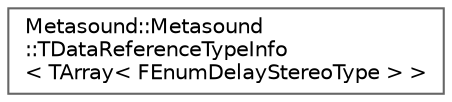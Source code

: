 digraph "Graphical Class Hierarchy"
{
 // INTERACTIVE_SVG=YES
 // LATEX_PDF_SIZE
  bgcolor="transparent";
  edge [fontname=Helvetica,fontsize=10,labelfontname=Helvetica,labelfontsize=10];
  node [fontname=Helvetica,fontsize=10,shape=box,height=0.2,width=0.4];
  rankdir="LR";
  Node0 [id="Node000000",label="Metasound::Metasound\l::TDataReferenceTypeInfo\l\< TArray\< FEnumDelayStereoType \> \>",height=0.2,width=0.4,color="grey40", fillcolor="white", style="filled",URL="$d5/d87/structMetasound_1_1_1_1Metasound_1_1TDataReferenceTypeInfo_3_01TArray_3_01FEnumDelayStereoType_01_4_01_4.html",tooltip=" "];
}
